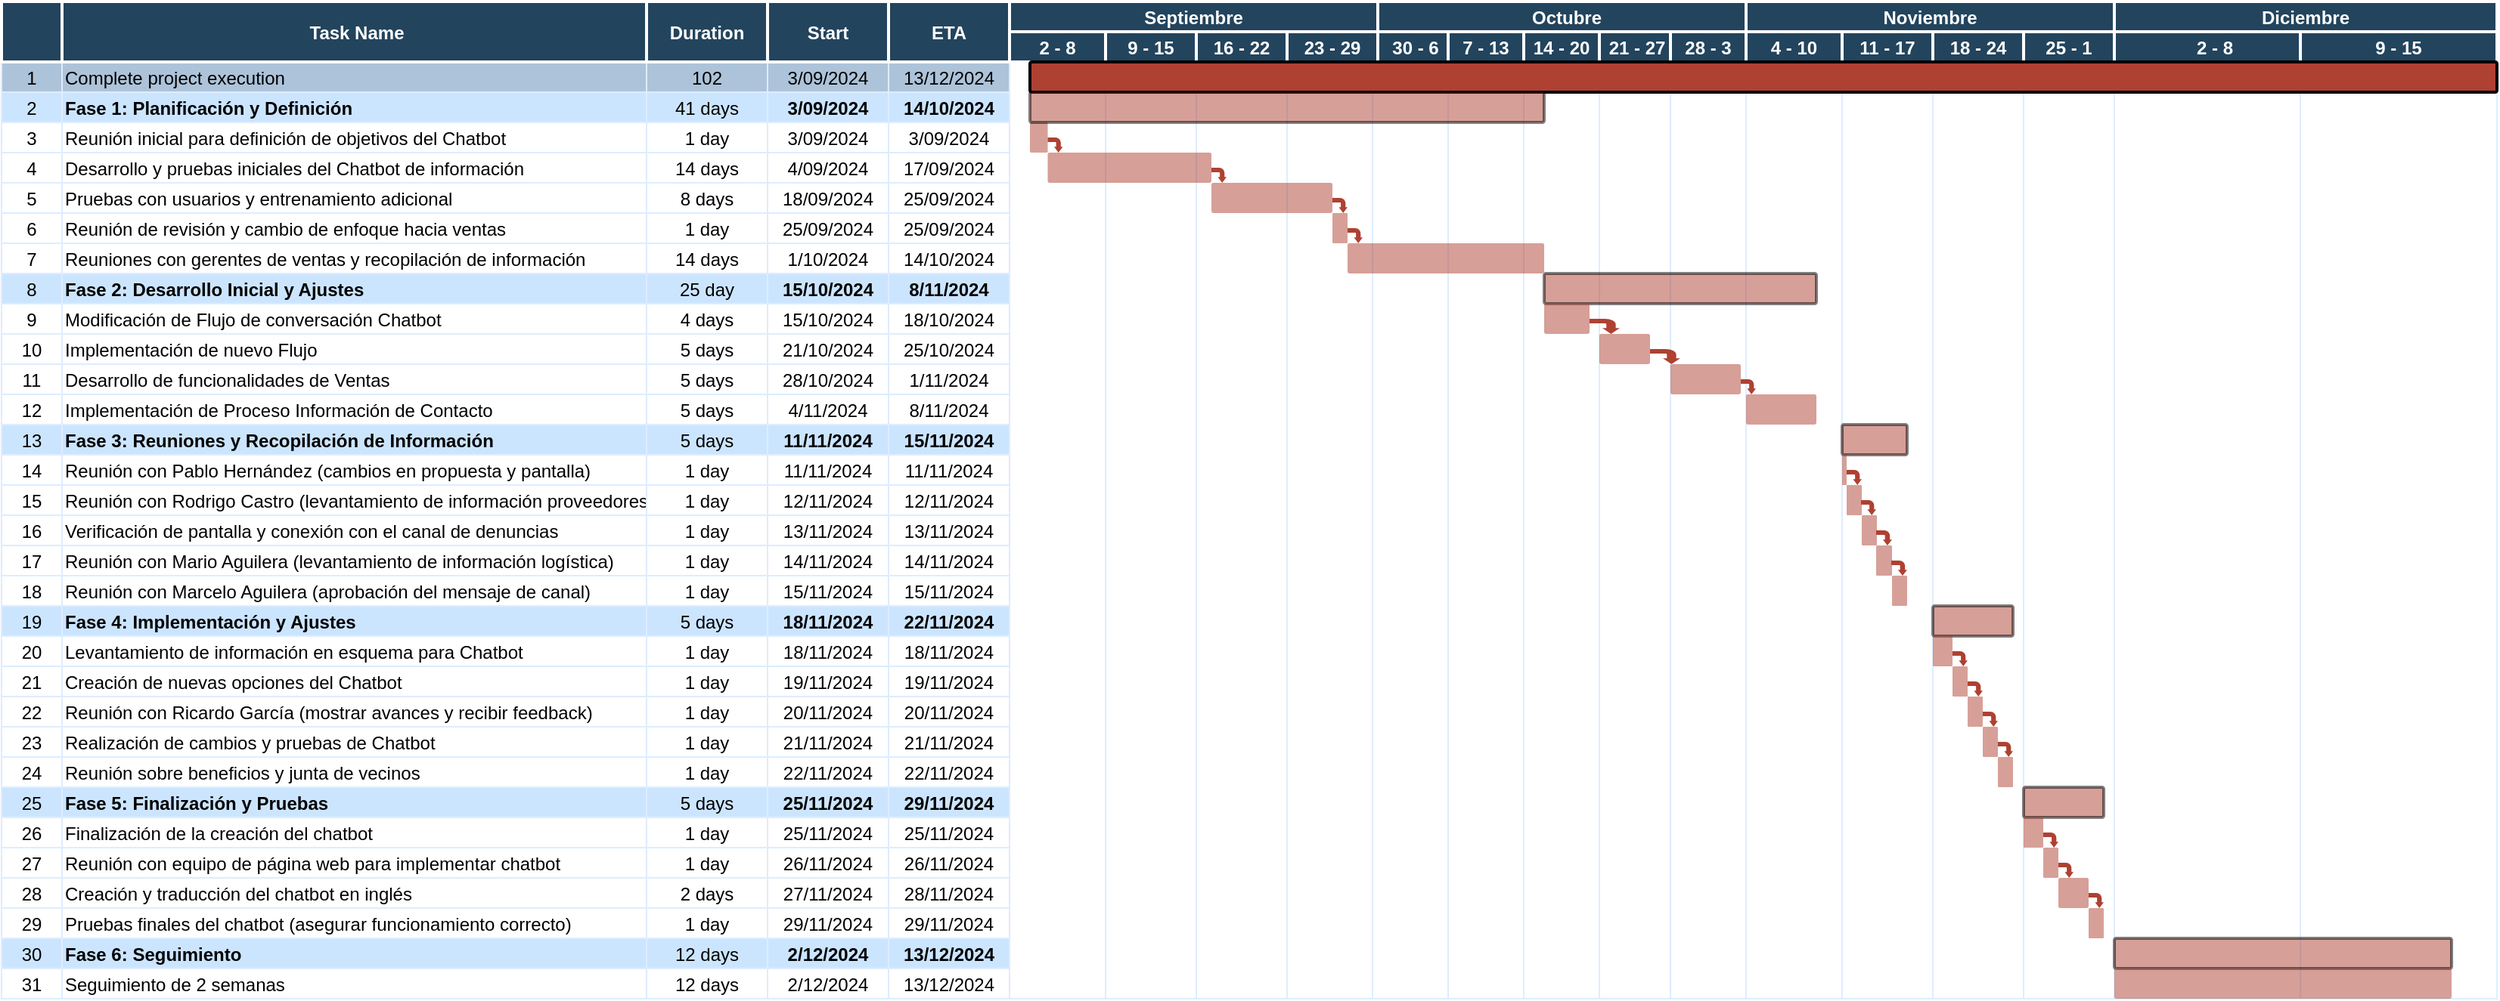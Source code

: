 <mxfile version="25.0.1">
  <diagram name="Page-1" id="8378b5f6-a2b2-b727-a746-972ab9d02e00">
    <mxGraphModel grid="1" page="1" gridSize="10" guides="1" tooltips="1" connect="0" arrows="1" fold="1" pageScale="1.5" pageWidth="1169" pageHeight="827" background="none" math="0" shadow="0">
      <root>
        <mxCell id="0" />
        <mxCell id="1" parent="0" />
        <mxCell id="68" value="" style="strokeColor=#DEEDFF" vertex="1" parent="1">
          <mxGeometry x="686.5" y="380" width="63.5" height="620" as="geometry" />
        </mxCell>
        <mxCell id="cDb6rW2kS5pWYLTYKx2o-344" value="" style="strokeColor=#DEEDFF" vertex="1" parent="1">
          <mxGeometry x="750" y="380" width="60" height="620" as="geometry" />
        </mxCell>
        <mxCell id="cDb6rW2kS5pWYLTYKx2o-345" value="" style="strokeColor=#DEEDFF" vertex="1" parent="1">
          <mxGeometry x="810" y="380" width="60" height="620" as="geometry" />
        </mxCell>
        <mxCell id="cDb6rW2kS5pWYLTYKx2o-346" value="" style="strokeColor=#DEEDFF" vertex="1" parent="1">
          <mxGeometry x="870" y="380" width="60" height="620" as="geometry" />
        </mxCell>
        <mxCell id="cDb6rW2kS5pWYLTYKx2o-347" value="" style="strokeColor=#DEEDFF" vertex="1" parent="1">
          <mxGeometry x="926.5" y="380" width="50" height="620" as="geometry" />
        </mxCell>
        <mxCell id="cDb6rW2kS5pWYLTYKx2o-348" value="" style="strokeColor=#DEEDFF" vertex="1" parent="1">
          <mxGeometry x="976.5" y="380" width="50" height="620" as="geometry" />
        </mxCell>
        <mxCell id="cDb6rW2kS5pWYLTYKx2o-349" value="" style="strokeColor=#DEEDFF" vertex="1" parent="1">
          <mxGeometry x="1026.5" y="380" width="50" height="620" as="geometry" />
        </mxCell>
        <mxCell id="cDb6rW2kS5pWYLTYKx2o-350" value="" style="strokeColor=#DEEDFF" vertex="1" parent="1">
          <mxGeometry x="1076.5" y="380" width="50" height="620" as="geometry" />
        </mxCell>
        <mxCell id="cDb6rW2kS5pWYLTYKx2o-351" value="" style="strokeColor=#DEEDFF" vertex="1" parent="1">
          <mxGeometry x="1123.5" y="380" width="50" height="620" as="geometry" />
        </mxCell>
        <mxCell id="cDb6rW2kS5pWYLTYKx2o-352" value="" style="strokeColor=#DEEDFF" vertex="1" parent="1">
          <mxGeometry x="1173.5" y="380" width="63.5" height="620" as="geometry" />
        </mxCell>
        <mxCell id="cDb6rW2kS5pWYLTYKx2o-361" value="" style="strokeColor=#DEEDFF" vertex="1" parent="1">
          <mxGeometry x="1237" y="380" width="60" height="620" as="geometry" />
        </mxCell>
        <mxCell id="cDb6rW2kS5pWYLTYKx2o-362" value="" style="strokeColor=#DEEDFF" vertex="1" parent="1">
          <mxGeometry x="1297" y="390" width="60" height="610" as="geometry" />
        </mxCell>
        <mxCell id="cDb6rW2kS5pWYLTYKx2o-363" value="" style="strokeColor=#DEEDFF" vertex="1" parent="1">
          <mxGeometry x="1357" y="380" width="60" height="620" as="geometry" />
        </mxCell>
        <mxCell id="cDb6rW2kS5pWYLTYKx2o-364" value="" style="strokeColor=#DEEDFF" vertex="1" parent="1">
          <mxGeometry x="1417" y="380" width="123" height="620" as="geometry" />
        </mxCell>
        <mxCell id="cDb6rW2kS5pWYLTYKx2o-365" value="" style="strokeColor=#DEEDFF" vertex="1" parent="1">
          <mxGeometry x="1540" y="380" width="130" height="620" as="geometry" />
        </mxCell>
        <mxCell id="63" value="1" style="strokeColor=#DEEDFF;fillColor=#ADC3D9" vertex="1" parent="1">
          <mxGeometry x="20" y="380" width="40" height="20" as="geometry" />
        </mxCell>
        <mxCell id="64" value="Complete project execution" style="align=left;strokeColor=#DEEDFF;fillColor=#ADC3D9" vertex="1" parent="1">
          <mxGeometry x="60" y="380" width="386.5" height="20" as="geometry" />
        </mxCell>
        <mxCell id="65" value="102" style="strokeColor=#DEEDFF;fillColor=#ADC3D9" vertex="1" parent="1">
          <mxGeometry x="446.5" y="380" width="80.0" height="20" as="geometry" />
        </mxCell>
        <mxCell id="66" value="3/09/2024" style="strokeColor=#DEEDFF;fillColor=#ADC3D9" vertex="1" parent="1">
          <mxGeometry x="526.5" y="380" width="80.0" height="20" as="geometry" />
        </mxCell>
        <mxCell id="67" value="13/12/2024" style="strokeColor=#DEEDFF;fillColor=#ADC3D9" vertex="1" parent="1">
          <mxGeometry x="606.5" y="380.0" width="80.0" height="20" as="geometry" />
        </mxCell>
        <mxCell id="69" value="2" style="strokeColor=#DEEDFF;fillColor=#CCE5FF" vertex="1" parent="1">
          <mxGeometry x="20.0" y="400.0" width="40" height="20" as="geometry" />
        </mxCell>
        <mxCell id="70" value="Fase 1: Planificación y Definición" style="align=left;strokeColor=#DEEDFF;fillColor=#CCE5FF;fontStyle=1" vertex="1" parent="1">
          <mxGeometry x="60" y="400" width="386.5" height="20" as="geometry" />
        </mxCell>
        <mxCell id="71" value="41 days" style="strokeColor=#DEEDFF;fillColor=#CCE5FF" vertex="1" parent="1">
          <mxGeometry x="446.5" y="400.0" width="80.0" height="20" as="geometry" />
        </mxCell>
        <mxCell id="72" value="3/09/2024" style="strokeColor=#DEEDFF;fillColor=#CCE5FF;fontStyle=1" vertex="1" parent="1">
          <mxGeometry x="526.5" y="400.0" width="80.0" height="20" as="geometry" />
        </mxCell>
        <mxCell id="73" value="14/10/2024" style="strokeColor=#DEEDFF;fillColor=#CCE5FF;fontStyle=1" vertex="1" parent="1">
          <mxGeometry x="606.5" y="400.0" width="80.0" height="20" as="geometry" />
        </mxCell>
        <mxCell id="74" value="3" style="strokeColor=#DEEDFF" vertex="1" parent="1">
          <mxGeometry x="20.0" y="420.0" width="40" height="20" as="geometry" />
        </mxCell>
        <mxCell id="75" value="Reunión inicial para definición de objetivos del Chatbot" style="align=left;strokeColor=#DEEDFF" vertex="1" parent="1">
          <mxGeometry x="60" y="420" width="386.5" height="20" as="geometry" />
        </mxCell>
        <mxCell id="76" value="1 day" style="strokeColor=#DEEDFF" vertex="1" parent="1">
          <mxGeometry x="446.5" y="420.0" width="80.0" height="20" as="geometry" />
        </mxCell>
        <mxCell id="77" value="3/09/2024" style="strokeColor=#DEEDFF" vertex="1" parent="1">
          <mxGeometry x="526.5" y="420.0" width="80.0" height="20" as="geometry" />
        </mxCell>
        <mxCell id="78" value="3/09/2024" style="strokeColor=#DEEDFF" vertex="1" parent="1">
          <mxGeometry x="606.5" y="420" width="80.0" height="20" as="geometry" />
        </mxCell>
        <mxCell id="79" value="4" style="strokeColor=#DEEDFF" vertex="1" parent="1">
          <mxGeometry x="20" y="440.0" width="40" height="20" as="geometry" />
        </mxCell>
        <mxCell id="80" value="Desarrollo y pruebas iniciales del Chatbot de información" style="align=left;strokeColor=#DEEDFF" vertex="1" parent="1">
          <mxGeometry x="60" y="440" width="386.5" height="20" as="geometry" />
        </mxCell>
        <mxCell id="81" value="14 days" style="strokeColor=#DEEDFF" vertex="1" parent="1">
          <mxGeometry x="446.5" y="440.0" width="80.0" height="20" as="geometry" />
        </mxCell>
        <mxCell id="82" value="4/09/2024" style="strokeColor=#DEEDFF" vertex="1" parent="1">
          <mxGeometry x="526.5" y="440.0" width="80.0" height="20" as="geometry" />
        </mxCell>
        <mxCell id="83" value="17/09/2024" style="strokeColor=#DEEDFF" vertex="1" parent="1">
          <mxGeometry x="606.5" y="440.0" width="80.0" height="20" as="geometry" />
        </mxCell>
        <mxCell id="84" value="5" style="strokeColor=#DEEDFF" vertex="1" parent="1">
          <mxGeometry x="20.0" y="460.0" width="40" height="20" as="geometry" />
        </mxCell>
        <mxCell id="85" value="Pruebas con usuarios y entrenamiento adicional" style="align=left;strokeColor=#DEEDFF" vertex="1" parent="1">
          <mxGeometry x="60" y="460" width="386.5" height="20" as="geometry" />
        </mxCell>
        <mxCell id="86" value="8 days" style="strokeColor=#DEEDFF" vertex="1" parent="1">
          <mxGeometry x="446.5" y="460.0" width="80.0" height="20" as="geometry" />
        </mxCell>
        <mxCell id="87" value="18/09/2024" style="strokeColor=#DEEDFF" vertex="1" parent="1">
          <mxGeometry x="526.5" y="460.0" width="80.0" height="20" as="geometry" />
        </mxCell>
        <mxCell id="88" value="25/09/2024" style="strokeColor=#DEEDFF" vertex="1" parent="1">
          <mxGeometry x="606.5" y="460.0" width="80.0" height="20" as="geometry" />
        </mxCell>
        <mxCell id="89" value="6" style="strokeColor=#DEEDFF" vertex="1" parent="1">
          <mxGeometry x="20.0" y="480.0" width="40" height="20" as="geometry" />
        </mxCell>
        <mxCell id="90" value="Reunión de revisión y cambio de enfoque hacia ventas" style="align=left;strokeColor=#DEEDFF" vertex="1" parent="1">
          <mxGeometry x="60" y="480" width="386.5" height="20" as="geometry" />
        </mxCell>
        <mxCell id="91" value="1 day" style="strokeColor=#DEEDFF" vertex="1" parent="1">
          <mxGeometry x="446.5" y="480.0" width="80.0" height="20" as="geometry" />
        </mxCell>
        <mxCell id="92" value="25/09/2024" style="strokeColor=#DEEDFF" vertex="1" parent="1">
          <mxGeometry x="526.5" y="480.0" width="80.0" height="20" as="geometry" />
        </mxCell>
        <mxCell id="93" value="25/09/2024" style="strokeColor=#DEEDFF" vertex="1" parent="1">
          <mxGeometry x="606.5" y="480.0" width="80.0" height="20" as="geometry" />
        </mxCell>
        <mxCell id="94" value="7" style="strokeColor=#DEEDFF" vertex="1" parent="1">
          <mxGeometry x="20.0" y="500.0" width="40" height="20" as="geometry" />
        </mxCell>
        <mxCell id="95" value="Reuniones con gerentes de ventas y recopilación de información" style="align=left;strokeColor=#DEEDFF" vertex="1" parent="1">
          <mxGeometry x="60" y="500" width="390" height="20" as="geometry" />
        </mxCell>
        <mxCell id="96" value="14 days" style="strokeColor=#DEEDFF" vertex="1" parent="1">
          <mxGeometry x="446.5" y="500.0" width="80.0" height="20" as="geometry" />
        </mxCell>
        <mxCell id="97" value="1/10/2024" style="strokeColor=#DEEDFF" vertex="1" parent="1">
          <mxGeometry x="526.5" y="500.0" width="80.0" height="20" as="geometry" />
        </mxCell>
        <mxCell id="98" value="14/10/2024" style="strokeColor=#DEEDFF" vertex="1" parent="1">
          <mxGeometry x="606.5" y="500.0" width="80.0" height="20" as="geometry" />
        </mxCell>
        <mxCell id="99" value="8" style="strokeColor=#DEEDFF;fillColor=#CCE5FF;" vertex="1" parent="1">
          <mxGeometry x="20.0" y="520.0" width="40" height="20" as="geometry" />
        </mxCell>
        <mxCell id="101" value="25 day" style="strokeColor=#DEEDFF;fillColor=#CCE5FF;" vertex="1" parent="1">
          <mxGeometry x="446.5" y="520.0" width="80.0" height="20" as="geometry" />
        </mxCell>
        <mxCell id="102" value="15/10/2024" style="strokeColor=#DEEDFF;fillColor=#CCE5FF;fontStyle=1" vertex="1" parent="1">
          <mxGeometry x="526.5" y="520.0" width="80.0" height="20" as="geometry" />
        </mxCell>
        <mxCell id="103" value="8/11/2024" style="strokeColor=#DEEDFF;fillColor=#CCE5FF;fontStyle=1" vertex="1" parent="1">
          <mxGeometry x="606.5" y="520.0" width="80.0" height="20" as="geometry" />
        </mxCell>
        <mxCell id="104" value="9" style="strokeColor=#DEEDFF;fillColor=default;" vertex="1" parent="1">
          <mxGeometry x="20.0" y="540.0" width="40" height="20" as="geometry" />
        </mxCell>
        <mxCell id="105" value="Workshop" style="align=left;strokeColor=#DEEDFF;fillColor=#CCE5FF" vertex="1" parent="1">
          <mxGeometry x="126.5" y="540.0" width="320.0" height="20.0" as="geometry" />
        </mxCell>
        <mxCell id="106" value="4 days" style="strokeColor=#DEEDFF;fillColor=default;" vertex="1" parent="1">
          <mxGeometry x="446.5" y="540.0" width="80.0" height="20" as="geometry" />
        </mxCell>
        <mxCell id="107" value="15/10/2024" style="strokeColor=#DEEDFF;fillColor=default;" vertex="1" parent="1">
          <mxGeometry x="526.5" y="540.0" width="80.0" height="20" as="geometry" />
        </mxCell>
        <mxCell id="108" value="18/10/2024" style="strokeColor=#DEEDFF;fillColor=default;" vertex="1" parent="1">
          <mxGeometry x="606.5" y="540.0" width="80.0" height="20" as="geometry" />
        </mxCell>
        <mxCell id="109" value="10" style="strokeColor=#DEEDFF" vertex="1" parent="1">
          <mxGeometry x="20.0" y="560.0" width="40" height="20" as="geometry" />
        </mxCell>
        <mxCell id="110" value="Implementación de nuevo Flujo" style="align=left;strokeColor=#DEEDFF" vertex="1" parent="1">
          <mxGeometry x="60" y="560" width="386.5" height="20" as="geometry" />
        </mxCell>
        <mxCell id="111" value="5 days" style="strokeColor=#DEEDFF" vertex="1" parent="1">
          <mxGeometry x="446.5" y="560.0" width="80.0" height="20" as="geometry" />
        </mxCell>
        <mxCell id="112" value="21/10/2024" style="strokeColor=#DEEDFF" vertex="1" parent="1">
          <mxGeometry x="526.5" y="560.0" width="80.0" height="20" as="geometry" />
        </mxCell>
        <mxCell id="113" value="25/10/2024" style="strokeColor=#DEEDFF" vertex="1" parent="1">
          <mxGeometry x="606.5" y="560.0" width="80.0" height="20" as="geometry" />
        </mxCell>
        <mxCell id="114" value="11" style="strokeColor=#DEEDFF" vertex="1" parent="1">
          <mxGeometry x="20.0" y="580.0" width="40" height="20" as="geometry" />
        </mxCell>
        <mxCell id="115" value="Desarrollo de funcionalidades de Ventas" style="align=left;strokeColor=#DEEDFF" vertex="1" parent="1">
          <mxGeometry x="60" y="580" width="386.5" height="20" as="geometry" />
        </mxCell>
        <mxCell id="116" value="5 days" style="strokeColor=#DEEDFF" vertex="1" parent="1">
          <mxGeometry x="446.5" y="580.0" width="80.0" height="20" as="geometry" />
        </mxCell>
        <mxCell id="117" value="28/10/2024" style="strokeColor=#DEEDFF" vertex="1" parent="1">
          <mxGeometry x="526.5" y="580.0" width="80.0" height="20" as="geometry" />
        </mxCell>
        <mxCell id="118" value="1/11/2024" style="strokeColor=#DEEDFF" vertex="1" parent="1">
          <mxGeometry x="606.5" y="580.0" width="80.0" height="20" as="geometry" />
        </mxCell>
        <mxCell id="119" value="12" style="strokeColor=#DEEDFF" vertex="1" parent="1">
          <mxGeometry x="20.0" y="600.0" width="40" height="20" as="geometry" />
        </mxCell>
        <mxCell id="120" value="Implementación de Proceso Información de Contacto" style="align=left;strokeColor=#DEEDFF" vertex="1" parent="1">
          <mxGeometry x="60" y="600" width="386.5" height="20" as="geometry" />
        </mxCell>
        <mxCell id="121" value="5 days" style="strokeColor=#DEEDFF" vertex="1" parent="1">
          <mxGeometry x="446.5" y="600.0" width="80.0" height="20" as="geometry" />
        </mxCell>
        <mxCell id="122" value="4/11/2024" style="strokeColor=#DEEDFF" vertex="1" parent="1">
          <mxGeometry x="526.5" y="600.0" width="80.0" height="20" as="geometry" />
        </mxCell>
        <mxCell id="123" value="8/11/2024" style="strokeColor=#DEEDFF" vertex="1" parent="1">
          <mxGeometry x="606.5" y="600.0" width="80.0" height="20" as="geometry" />
        </mxCell>
        <mxCell id="124" value="13" style="strokeColor=#DEEDFF;fillColor=#CCE5FF;" vertex="1" parent="1">
          <mxGeometry x="20.0" y="620.0" width="40" height="20" as="geometry" />
        </mxCell>
        <mxCell id="125" value="Fase 3: Reuniones y Recopilación de Información" style="align=left;strokeColor=#DEEDFF;fillColor=#CCE5FF;fontStyle=1" vertex="1" parent="1">
          <mxGeometry x="60" y="620" width="386.5" height="20" as="geometry" />
        </mxCell>
        <mxCell id="126" value="5 days" style="strokeColor=#DEEDFF;fillColor=#CCE5FF;" vertex="1" parent="1">
          <mxGeometry x="446.5" y="620.0" width="80.0" height="20" as="geometry" />
        </mxCell>
        <mxCell id="127" value="11/11/2024" style="strokeColor=#DEEDFF;fillColor=#CCE5FF;fontStyle=1" vertex="1" parent="1">
          <mxGeometry x="526.5" y="620.0" width="80.0" height="20" as="geometry" />
        </mxCell>
        <mxCell id="128" value="15/11/2024" style="strokeColor=#DEEDFF;fillColor=#CCE5FF;fontStyle=1" vertex="1" parent="1">
          <mxGeometry x="606.5" y="620.0" width="80.0" height="20" as="geometry" />
        </mxCell>
        <mxCell id="129" value="14" style="strokeColor=#DEEDFF" vertex="1" parent="1">
          <mxGeometry x="20.0" y="640.0" width="40" height="20" as="geometry" />
        </mxCell>
        <mxCell id="130" value="Reunión con Pablo Hernández (cambios en propuesta y pantalla)        " style="align=left;strokeColor=#DEEDFF" vertex="1" parent="1">
          <mxGeometry x="60" y="640" width="386.5" height="20" as="geometry" />
        </mxCell>
        <mxCell id="131" value="1 day" style="strokeColor=#DEEDFF" vertex="1" parent="1">
          <mxGeometry x="446.5" y="640.0" width="80.0" height="20" as="geometry" />
        </mxCell>
        <mxCell id="132" value="11/11/2024" style="strokeColor=#DEEDFF" vertex="1" parent="1">
          <mxGeometry x="526.5" y="640.0" width="80.0" height="20" as="geometry" />
        </mxCell>
        <mxCell id="133" value="11/11/2024" style="strokeColor=#DEEDFF" vertex="1" parent="1">
          <mxGeometry x="606.5" y="640.0" width="80.0" height="20" as="geometry" />
        </mxCell>
        <mxCell id="134" value="15" style="strokeColor=#DEEDFF;fillColor=#FFFFFF" vertex="1" parent="1">
          <mxGeometry x="20.0" y="660.0" width="40" height="20" as="geometry" />
        </mxCell>
        <mxCell id="135" value="Reunión con Rodrigo Castro (levantamiento de información proveedores)" style="align=left;strokeColor=#DEEDFF;fillColor=#FFFFFF" vertex="1" parent="1">
          <mxGeometry x="60" y="660" width="386.5" height="20" as="geometry" />
        </mxCell>
        <mxCell id="136" value="1 day" style="strokeColor=#DEEDFF;fillColor=#FFFFFF" vertex="1" parent="1">
          <mxGeometry x="446.5" y="660.0" width="80.0" height="20" as="geometry" />
        </mxCell>
        <mxCell id="137" value="12/11/2024" style="strokeColor=#DEEDFF;fillColor=#FFFFFF" vertex="1" parent="1">
          <mxGeometry x="526.5" y="660.0" width="80.0" height="20" as="geometry" />
        </mxCell>
        <mxCell id="138" value="12/11/2024" style="strokeColor=#DEEDFF;fillColor=#FFFFFF" vertex="1" parent="1">
          <mxGeometry x="606.5" y="660.0" width="80.0" height="20" as="geometry" />
        </mxCell>
        <mxCell id="139" value="16" style="strokeColor=#DEEDFF;fillColor=default;" vertex="1" parent="1">
          <mxGeometry x="20.0" y="680.0" width="40" height="20" as="geometry" />
        </mxCell>
        <mxCell id="140" value="Verificación de pantalla y conexión con el canal de denuncias        " style="align=left;strokeColor=#DEEDFF;fillColor=default;" vertex="1" parent="1">
          <mxGeometry x="60" y="680" width="386.5" height="20" as="geometry" />
        </mxCell>
        <mxCell id="141" value="1 day" style="strokeColor=#DEEDFF;fillColor=default;" vertex="1" parent="1">
          <mxGeometry x="446.5" y="680.0" width="80.0" height="20" as="geometry" />
        </mxCell>
        <mxCell id="142" value="13/11/2024" style="strokeColor=#DEEDFF;fillColor=default;" vertex="1" parent="1">
          <mxGeometry x="526.5" y="680.0" width="80.0" height="20" as="geometry" />
        </mxCell>
        <mxCell id="143" value="13/11/2024" style="strokeColor=#DEEDFF;fillColor=default;" vertex="1" parent="1">
          <mxGeometry x="606.5" y="680.0" width="80.0" height="20" as="geometry" />
        </mxCell>
        <mxCell id="144" value="17" style="strokeColor=#DEEDFF" vertex="1" parent="1">
          <mxGeometry x="20.0" y="700.0" width="40" height="20" as="geometry" />
        </mxCell>
        <mxCell id="145" value="Reunión con Mario Aguilera (levantamiento de información logística)" style="align=left;strokeColor=#DEEDFF" vertex="1" parent="1">
          <mxGeometry x="60" y="700" width="386.5" height="20" as="geometry" />
        </mxCell>
        <mxCell id="146" value="1 day" style="strokeColor=#DEEDFF" vertex="1" parent="1">
          <mxGeometry x="446.5" y="700.0" width="80.0" height="20" as="geometry" />
        </mxCell>
        <mxCell id="147" value="14/11/2024" style="strokeColor=#DEEDFF" vertex="1" parent="1">
          <mxGeometry x="526.5" y="700.0" width="80.0" height="20" as="geometry" />
        </mxCell>
        <mxCell id="148" value="14/11/2024" style="strokeColor=#DEEDFF" vertex="1" parent="1">
          <mxGeometry x="606.5" y="700.0" width="80.0" height="20" as="geometry" />
        </mxCell>
        <mxCell id="149" value="18" style="strokeColor=#DEEDFF" vertex="1" parent="1">
          <mxGeometry x="20.0" y="720.0" width="40" height="20" as="geometry" />
        </mxCell>
        <mxCell id="150" value="Reunión con Marcelo Aguilera (aprobación del mensaje de canal)" style="align=left;strokeColor=#DEEDFF" vertex="1" parent="1">
          <mxGeometry x="60" y="720" width="386.5" height="20" as="geometry" />
        </mxCell>
        <mxCell id="151" value="1 day" style="strokeColor=#DEEDFF" vertex="1" parent="1">
          <mxGeometry x="446.5" y="720.0" width="80.0" height="20" as="geometry" />
        </mxCell>
        <mxCell id="152" value="15/11/2024" style="strokeColor=#DEEDFF" vertex="1" parent="1">
          <mxGeometry x="526.5" y="720.0" width="80.0" height="20" as="geometry" />
        </mxCell>
        <mxCell id="153" value="15/11/2024" style="strokeColor=#DEEDFF" vertex="1" parent="1">
          <mxGeometry x="606.5" y="720.0" width="80.0" height="20" as="geometry" />
        </mxCell>
        <mxCell id="154" value="19" style="strokeColor=#DEEDFF;fillColor=#CCE5FF;" vertex="1" parent="1">
          <mxGeometry x="20.0" y="740.0" width="40" height="20" as="geometry" />
        </mxCell>
        <mxCell id="155" value="Fase 4: Implementación y Ajustes" style="align=left;strokeColor=#DEEDFF;fontStyle=1;fillColor=#CCE5FF;" vertex="1" parent="1">
          <mxGeometry x="60" y="740" width="386.5" height="20" as="geometry" />
        </mxCell>
        <mxCell id="156" value="5 days" style="strokeColor=#DEEDFF;fillColor=#CCE5FF;" vertex="1" parent="1">
          <mxGeometry x="446.5" y="740.0" width="80.0" height="20" as="geometry" />
        </mxCell>
        <mxCell id="157" value="18/11/2024" style="strokeColor=#DEEDFF;fillColor=#CCE5FF;fontStyle=1" vertex="1" parent="1">
          <mxGeometry x="526.5" y="740.0" width="80.0" height="20" as="geometry" />
        </mxCell>
        <mxCell id="158" value="22/11/2024" style="strokeColor=#DEEDFF;fillColor=#CCE5FF;fontStyle=1" vertex="1" parent="1">
          <mxGeometry x="606.5" y="740.0" width="80.0" height="20" as="geometry" />
        </mxCell>
        <mxCell id="159" value="20" style="strokeColor=#DEEDFF" vertex="1" parent="1">
          <mxGeometry x="20.0" y="760.0" width="40" height="20" as="geometry" />
        </mxCell>
        <mxCell id="160" value="Levantamiento de información en esquema para Chatbot" style="align=left;strokeColor=#DEEDFF" vertex="1" parent="1">
          <mxGeometry x="60" y="760" width="386.5" height="20" as="geometry" />
        </mxCell>
        <mxCell id="161" value="1 day" style="strokeColor=#DEEDFF" vertex="1" parent="1">
          <mxGeometry x="446.5" y="760.0" width="80.0" height="20" as="geometry" />
        </mxCell>
        <mxCell id="162" value="18/11/2024" style="strokeColor=#DEEDFF" vertex="1" parent="1">
          <mxGeometry x="526.5" y="760.0" width="80.0" height="20" as="geometry" />
        </mxCell>
        <mxCell id="163" value="18/11/2024" style="strokeColor=#DEEDFF" vertex="1" parent="1">
          <mxGeometry x="606.5" y="760.0" width="80.0" height="20" as="geometry" />
        </mxCell>
        <mxCell id="164" value="21" style="strokeColor=#DEEDFF" vertex="1" parent="1">
          <mxGeometry x="20.0" y="780.0" width="40" height="20" as="geometry" />
        </mxCell>
        <mxCell id="165" value="Creación de nuevas opciones del Chatbot" style="align=left;strokeColor=#DEEDFF" vertex="1" parent="1">
          <mxGeometry x="60" y="780" width="386.5" height="20" as="geometry" />
        </mxCell>
        <mxCell id="166" value="1 day" style="strokeColor=#DEEDFF" vertex="1" parent="1">
          <mxGeometry x="446.5" y="780.0" width="80.0" height="20" as="geometry" />
        </mxCell>
        <mxCell id="167" value="19/11/2024" style="strokeColor=#DEEDFF" vertex="1" parent="1">
          <mxGeometry x="526.5" y="780.0" width="80.0" height="20" as="geometry" />
        </mxCell>
        <mxCell id="168" value="19/11/2024" style="strokeColor=#DEEDFF" vertex="1" parent="1">
          <mxGeometry x="606.5" y="780.0" width="80.0" height="20" as="geometry" />
        </mxCell>
        <mxCell id="169" value="22" style="strokeColor=#DEEDFF" vertex="1" parent="1">
          <mxGeometry x="20.0" y="800.0" width="40" height="20" as="geometry" />
        </mxCell>
        <mxCell id="170" value="Reunión con Ricardo García (mostrar avances y recibir feedback)" style="align=left;strokeColor=#DEEDFF" vertex="1" parent="1">
          <mxGeometry x="60" y="800" width="386.5" height="20" as="geometry" />
        </mxCell>
        <mxCell id="171" value="1 day" style="strokeColor=#DEEDFF" vertex="1" parent="1">
          <mxGeometry x="446.5" y="800.0" width="80.0" height="20" as="geometry" />
        </mxCell>
        <mxCell id="172" value="20/11/2024" style="strokeColor=#DEEDFF" vertex="1" parent="1">
          <mxGeometry x="526.5" y="800.0" width="80.0" height="20" as="geometry" />
        </mxCell>
        <mxCell id="173" value="20/11/2024" style="strokeColor=#DEEDFF" vertex="1" parent="1">
          <mxGeometry x="606.5" y="800.0" width="80.0" height="20" as="geometry" />
        </mxCell>
        <mxCell id="174" value="23" style="strokeColor=#DEEDFF" vertex="1" parent="1">
          <mxGeometry x="20.0" y="820.0" width="40" height="20" as="geometry" />
        </mxCell>
        <mxCell id="175" value="Realización de cambios y pruebas de Chatbot" style="align=left;strokeColor=#DEEDFF" vertex="1" parent="1">
          <mxGeometry x="60" y="820" width="386.5" height="20" as="geometry" />
        </mxCell>
        <mxCell id="176" value="1 day" style="strokeColor=#DEEDFF" vertex="1" parent="1">
          <mxGeometry x="446.5" y="820.0" width="80.0" height="20" as="geometry" />
        </mxCell>
        <mxCell id="177" value="21/11/2024" style="strokeColor=#DEEDFF" vertex="1" parent="1">
          <mxGeometry x="526.5" y="820.0" width="80.0" height="20" as="geometry" />
        </mxCell>
        <mxCell id="178" value="21/11/2024" style="strokeColor=#DEEDFF" vertex="1" parent="1">
          <mxGeometry x="606.5" y="820.0" width="80.0" height="20" as="geometry" />
        </mxCell>
        <mxCell id="179" value="24" style="strokeColor=#DEEDFF" vertex="1" parent="1">
          <mxGeometry x="20.0" y="840.0" width="40" height="20" as="geometry" />
        </mxCell>
        <mxCell id="180" value="Reunión sobre beneficios y junta de vecinos" style="align=left;strokeColor=#DEEDFF" vertex="1" parent="1">
          <mxGeometry x="60" y="840" width="386.5" height="20" as="geometry" />
        </mxCell>
        <mxCell id="181" value="1 day" style="strokeColor=#DEEDFF" vertex="1" parent="1">
          <mxGeometry x="446.5" y="840.0" width="80.0" height="20" as="geometry" />
        </mxCell>
        <mxCell id="182" value="22/11/2024" style="strokeColor=#DEEDFF" vertex="1" parent="1">
          <mxGeometry x="526.5" y="840.0" width="80.0" height="20" as="geometry" />
        </mxCell>
        <mxCell id="183" value="22/11/2024" style="strokeColor=#DEEDFF" vertex="1" parent="1">
          <mxGeometry x="606.5" y="840.0" width="80.0" height="20" as="geometry" />
        </mxCell>
        <mxCell id="184" value="25" style="strokeColor=#DEEDFF;fillColor=#CCE5FF;" vertex="1" parent="1">
          <mxGeometry x="20.0" y="860.0" width="40" height="20" as="geometry" />
        </mxCell>
        <mxCell id="185" value="Fase 5: Finalización y Pruebas" style="align=left;strokeColor=#DEEDFF;fontStyle=1;fillColor=#CCE5FF;" vertex="1" parent="1">
          <mxGeometry x="60" y="860" width="386.5" height="20" as="geometry" />
        </mxCell>
        <mxCell id="186" value="5 days" style="strokeColor=#DEEDFF;fillColor=#CCE5FF;" vertex="1" parent="1">
          <mxGeometry x="446.5" y="860.0" width="80.0" height="20" as="geometry" />
        </mxCell>
        <mxCell id="187" value="25/11/2024" style="strokeColor=#DEEDFF;fillColor=#CCE5FF;fontStyle=1" vertex="1" parent="1">
          <mxGeometry x="526.5" y="860.0" width="80.0" height="20" as="geometry" />
        </mxCell>
        <mxCell id="188" value="29/11/2024" style="strokeColor=#DEEDFF;fillColor=#CCE5FF;fontStyle=1" vertex="1" parent="1">
          <mxGeometry x="606.5" y="860.0" width="80.0" height="20" as="geometry" />
        </mxCell>
        <mxCell id="189" value="26" style="strokeColor=#DEEDFF" vertex="1" parent="1">
          <mxGeometry x="20.0" y="880.0" width="40" height="20" as="geometry" />
        </mxCell>
        <mxCell id="190" value="Finalización de la creación del chatbot" style="align=left;strokeColor=#DEEDFF" vertex="1" parent="1">
          <mxGeometry x="60" y="880" width="386.5" height="20" as="geometry" />
        </mxCell>
        <mxCell id="191" value="1 day" style="strokeColor=#DEEDFF" vertex="1" parent="1">
          <mxGeometry x="446.5" y="880.0" width="80.0" height="20" as="geometry" />
        </mxCell>
        <mxCell id="192" value="25/11/2024" style="strokeColor=#DEEDFF" vertex="1" parent="1">
          <mxGeometry x="526.5" y="880.0" width="80.0" height="20" as="geometry" />
        </mxCell>
        <mxCell id="193" value="25/11/2024" style="strokeColor=#DEEDFF" vertex="1" parent="1">
          <mxGeometry x="606.5" y="880.0" width="80.0" height="20" as="geometry" />
        </mxCell>
        <mxCell id="2" value="Task Name" style="fillColor=#23445D;strokeColor=#FFFFFF;strokeWidth=2;fontColor=#FFFFFF;fontStyle=1" vertex="1" parent="1">
          <mxGeometry x="60" y="340" width="390" height="40" as="geometry" />
        </mxCell>
        <mxCell id="3" value="" style="fillColor=#23445D;strokeColor=#FFFFFF;strokeWidth=2;fontColor=#FFFFFF;fontStyle=1" vertex="1" parent="1">
          <mxGeometry x="20" y="340" width="40" height="40" as="geometry" />
        </mxCell>
        <mxCell id="4" value="Septiembre" style="fillColor=#23445D;strokeColor=#FFFFFF;strokeWidth=2;fontColor=#FFFFFF;fontStyle=1" vertex="1" parent="1">
          <mxGeometry x="686.5" y="340" width="243.5" height="20" as="geometry" />
        </mxCell>
        <mxCell id="12" value="Duration" style="fillColor=#23445D;strokeColor=#FFFFFF;strokeWidth=2;fontColor=#FFFFFF;fontStyle=1" vertex="1" parent="1">
          <mxGeometry x="446.5" y="340.0" width="80.0" height="40.0" as="geometry" />
        </mxCell>
        <mxCell id="13" value="Start" style="fillColor=#23445D;strokeColor=#FFFFFF;strokeWidth=2;fontColor=#FFFFFF;fontStyle=1" vertex="1" parent="1">
          <mxGeometry x="526.5" y="340.0" width="80.0" height="40.0" as="geometry" />
        </mxCell>
        <mxCell id="14" value="ETA" style="fillColor=#23445D;strokeColor=#FFFFFF;strokeWidth=2;fontColor=#FFFFFF;fontStyle=1" vertex="1" parent="1">
          <mxGeometry x="606.5" y="340.0" width="80.0" height="40.0" as="geometry" />
        </mxCell>
        <mxCell id="15" value="Octubre" style="fillColor=#23445D;strokeColor=#FFFFFF;strokeWidth=2;fontColor=#FFFFFF;fontStyle=1" vertex="1" parent="1">
          <mxGeometry x="930" y="340" width="250" height="20" as="geometry" />
        </mxCell>
        <mxCell id="23" value="Noviembre" style="fillColor=#23445D;strokeColor=#FFFFFF;strokeWidth=2;fontColor=#FFFFFF;fontStyle=1" vertex="1" parent="1">
          <mxGeometry x="1173.5" y="340" width="243.5" height="20" as="geometry" />
        </mxCell>
        <mxCell id="31" value="Diciembre" style="fillColor=#23445D;strokeColor=#FFFFFF;strokeWidth=2;fontColor=#FFFFFF;fontStyle=1" vertex="1" parent="1">
          <mxGeometry x="1417" y="340" width="253" height="20" as="geometry" />
        </mxCell>
        <mxCell id="245" value="" style="shape=mxgraph.flowchart.process;fillColor=#AE4132;strokeColor=none;strokeWidth=2;opacity=50" vertex="1" parent="1">
          <mxGeometry x="700" y="420" width="11.75" height="20" as="geometry" />
        </mxCell>
        <mxCell id="246" value="" style="shape=mxgraph.flowchart.process;fillColor=#AE4132;strokeColor=none;strokeWidth=2;opacity=50" vertex="1" parent="1">
          <mxGeometry x="711.75" y="440" width="108.25" height="20" as="geometry" />
        </mxCell>
        <mxCell id="249" value="" style="shape=mxgraph.arrows.bent_right_arrow;fillColor=#AE4132;strokeColor=none;strokeWidth=2;direction=south" vertex="1" parent="1">
          <mxGeometry x="711.75" y="430.0" width="10.0" height="10.0" as="geometry" />
        </mxCell>
        <mxCell id="N2wvt-a6h9jovPI3Mx5S-279" value="Modificación de Flujo de conversación Chatbot" style="align=left;strokeColor=#DEEDFF;fillColor=default;" vertex="1" parent="1">
          <mxGeometry x="60" y="540" width="386.5" height="20" as="geometry" />
        </mxCell>
        <mxCell id="100" value="Fase 2: Desarrollo Inicial y Ajustes" style="align=left;strokeColor=#DEEDFF;fillColor=#CCE5FF;fontStyle=1" vertex="1" parent="1">
          <mxGeometry x="60" y="520" width="386.5" height="20" as="geometry" />
        </mxCell>
        <mxCell id="cDb6rW2kS5pWYLTYKx2o-283" value="26" style="strokeColor=#DEEDFF" vertex="1" parent="1">
          <mxGeometry x="20.0" y="880.0" width="40" height="20" as="geometry" />
        </mxCell>
        <mxCell id="cDb6rW2kS5pWYLTYKx2o-286" value="Reunión con equipo de página web para implementar chatbot" style="align=left;strokeColor=#DEEDFF" vertex="1" parent="1">
          <mxGeometry x="60" y="900" width="386.5" height="20" as="geometry" />
        </mxCell>
        <mxCell id="cDb6rW2kS5pWYLTYKx2o-287" value="1 day" style="strokeColor=#DEEDFF" vertex="1" parent="1">
          <mxGeometry x="446.5" y="900.0" width="80.0" height="20" as="geometry" />
        </mxCell>
        <mxCell id="cDb6rW2kS5pWYLTYKx2o-288" value="26/11/2024" style="strokeColor=#DEEDFF" vertex="1" parent="1">
          <mxGeometry x="526.5" y="900.0" width="80.0" height="20" as="geometry" />
        </mxCell>
        <mxCell id="cDb6rW2kS5pWYLTYKx2o-289" value="26/11/2024" style="strokeColor=#DEEDFF" vertex="1" parent="1">
          <mxGeometry x="606.5" y="900.0" width="80.0" height="20" as="geometry" />
        </mxCell>
        <mxCell id="cDb6rW2kS5pWYLTYKx2o-290" value="27" style="strokeColor=#DEEDFF" vertex="1" parent="1">
          <mxGeometry x="20.0" y="900.0" width="40" height="20" as="geometry" />
        </mxCell>
        <mxCell id="cDb6rW2kS5pWYLTYKx2o-291" value="Creación y traducción del chatbot en inglés" style="align=left;strokeColor=#DEEDFF" vertex="1" parent="1">
          <mxGeometry x="60" y="920" width="386.5" height="20" as="geometry" />
        </mxCell>
        <mxCell id="cDb6rW2kS5pWYLTYKx2o-292" value="2 days" style="strokeColor=#DEEDFF" vertex="1" parent="1">
          <mxGeometry x="446.5" y="920.0" width="80.0" height="20" as="geometry" />
        </mxCell>
        <mxCell id="cDb6rW2kS5pWYLTYKx2o-293" value="27/11/2024" style="strokeColor=#DEEDFF" vertex="1" parent="1">
          <mxGeometry x="526.5" y="920.0" width="80.0" height="20" as="geometry" />
        </mxCell>
        <mxCell id="cDb6rW2kS5pWYLTYKx2o-294" value="28/11/2024" style="strokeColor=#DEEDFF" vertex="1" parent="1">
          <mxGeometry x="606.5" y="920.0" width="80.0" height="20" as="geometry" />
        </mxCell>
        <mxCell id="cDb6rW2kS5pWYLTYKx2o-295" value="28" style="strokeColor=#DEEDFF" vertex="1" parent="1">
          <mxGeometry x="20.0" y="920.0" width="40" height="20" as="geometry" />
        </mxCell>
        <mxCell id="cDb6rW2kS5pWYLTYKx2o-301" value="26" style="strokeColor=#DEEDFF" vertex="1" parent="1">
          <mxGeometry x="20.0" y="940.0" width="40" height="20" as="geometry" />
        </mxCell>
        <mxCell id="cDb6rW2kS5pWYLTYKx2o-302" value="Pruebas finales del chatbot (asegurar funcionamiento correcto)" style="align=left;strokeColor=#DEEDFF" vertex="1" parent="1">
          <mxGeometry x="60" y="940" width="386.5" height="20" as="geometry" />
        </mxCell>
        <mxCell id="cDb6rW2kS5pWYLTYKx2o-303" value="1 day" style="strokeColor=#DEEDFF" vertex="1" parent="1">
          <mxGeometry x="446.5" y="940.0" width="80.0" height="20" as="geometry" />
        </mxCell>
        <mxCell id="cDb6rW2kS5pWYLTYKx2o-304" value="29/11/2024" style="strokeColor=#DEEDFF" vertex="1" parent="1">
          <mxGeometry x="526.5" y="940.0" width="80.0" height="20" as="geometry" />
        </mxCell>
        <mxCell id="cDb6rW2kS5pWYLTYKx2o-305" value="29/11/2024" style="strokeColor=#DEEDFF" vertex="1" parent="1">
          <mxGeometry x="606.5" y="940.0" width="80.0" height="20" as="geometry" />
        </mxCell>
        <mxCell id="cDb6rW2kS5pWYLTYKx2o-306" value="29" style="strokeColor=#DEEDFF" vertex="1" parent="1">
          <mxGeometry x="20.0" y="940.0" width="40" height="20" as="geometry" />
        </mxCell>
        <mxCell id="cDb6rW2kS5pWYLTYKx2o-307" value="Fase 6: Seguimiento" style="align=left;strokeColor=#DEEDFF;fontStyle=1;fillColor=#CCE5FF;" vertex="1" parent="1">
          <mxGeometry x="60" y="960" width="386.5" height="20" as="geometry" />
        </mxCell>
        <mxCell id="cDb6rW2kS5pWYLTYKx2o-308" value="12 days" style="strokeColor=#DEEDFF;fillColor=#CCE5FF;" vertex="1" parent="1">
          <mxGeometry x="446.5" y="960.0" width="80.0" height="20" as="geometry" />
        </mxCell>
        <mxCell id="cDb6rW2kS5pWYLTYKx2o-309" value="2/12/2024" style="strokeColor=#DEEDFF;fillColor=#CCE5FF;fontStyle=1" vertex="1" parent="1">
          <mxGeometry x="526.5" y="960.0" width="80.0" height="20" as="geometry" />
        </mxCell>
        <mxCell id="cDb6rW2kS5pWYLTYKx2o-310" value="13/12/2024" style="strokeColor=#DEEDFF;fillColor=#CCE5FF;fontStyle=1" vertex="1" parent="1">
          <mxGeometry x="606.5" y="960.0" width="80.0" height="20" as="geometry" />
        </mxCell>
        <mxCell id="cDb6rW2kS5pWYLTYKx2o-311" value="30" style="strokeColor=#DEEDFF;fillColor=#CCE5FF;" vertex="1" parent="1">
          <mxGeometry x="20.0" y="960.0" width="40" height="20" as="geometry" />
        </mxCell>
        <mxCell id="cDb6rW2kS5pWYLTYKx2o-312" value="Seguimiento de 2 semanas" style="align=left;strokeColor=#DEEDFF" vertex="1" parent="1">
          <mxGeometry x="60" y="980" width="386.5" height="20" as="geometry" />
        </mxCell>
        <mxCell id="cDb6rW2kS5pWYLTYKx2o-313" value="12 days" style="strokeColor=#DEEDFF" vertex="1" parent="1">
          <mxGeometry x="446.5" y="980.0" width="80.0" height="20" as="geometry" />
        </mxCell>
        <mxCell id="cDb6rW2kS5pWYLTYKx2o-314" value="2/12/2024" style="strokeColor=#DEEDFF" vertex="1" parent="1">
          <mxGeometry x="526.5" y="980.0" width="80.0" height="20" as="geometry" />
        </mxCell>
        <mxCell id="cDb6rW2kS5pWYLTYKx2o-315" value="13/12/2024" style="strokeColor=#DEEDFF" vertex="1" parent="1">
          <mxGeometry x="606.5" y="980.0" width="80.0" height="20" as="geometry" />
        </mxCell>
        <mxCell id="cDb6rW2kS5pWYLTYKx2o-316" value="31" style="strokeColor=#DEEDFF" vertex="1" parent="1">
          <mxGeometry x="20.0" y="980.0" width="40" height="20" as="geometry" />
        </mxCell>
        <mxCell id="cDb6rW2kS5pWYLTYKx2o-323" value="2 - 8" style="fillColor=#23445D;strokeColor=#FFFFFF;strokeWidth=2;fontColor=#FFFFFF;fontStyle=1" vertex="1" parent="1">
          <mxGeometry x="686.5" y="360" width="63.5" height="20" as="geometry" />
        </mxCell>
        <mxCell id="cDb6rW2kS5pWYLTYKx2o-324" value="16 - 22" style="fillColor=#23445D;strokeColor=#FFFFFF;strokeWidth=2;fontColor=#FFFFFF;fontStyle=1" vertex="1" parent="1">
          <mxGeometry x="810" y="360" width="60" height="20" as="geometry" />
        </mxCell>
        <mxCell id="cDb6rW2kS5pWYLTYKx2o-325" value="23 - 29" style="fillColor=#23445D;strokeColor=#FFFFFF;strokeWidth=2;fontColor=#FFFFFF;fontStyle=1" vertex="1" parent="1">
          <mxGeometry x="870" y="360" width="60" height="20" as="geometry" />
        </mxCell>
        <mxCell id="cDb6rW2kS5pWYLTYKx2o-326" value="9 - 15" style="fillColor=#23445D;strokeColor=#FFFFFF;strokeWidth=2;fontColor=#FFFFFF;fontStyle=1" vertex="1" parent="1">
          <mxGeometry x="750" y="360" width="60" height="20" as="geometry" />
        </mxCell>
        <mxCell id="cDb6rW2kS5pWYLTYKx2o-327" value="30 - 6" style="fillColor=#23445D;strokeColor=#FFFFFF;strokeWidth=2;fontColor=#FFFFFF;fontStyle=1" vertex="1" parent="1">
          <mxGeometry x="930" y="360" width="50" height="20" as="geometry" />
        </mxCell>
        <mxCell id="cDb6rW2kS5pWYLTYKx2o-328" value="14 - 20" style="fillColor=#23445D;strokeColor=#FFFFFF;strokeWidth=2;fontColor=#FFFFFF;fontStyle=1" vertex="1" parent="1">
          <mxGeometry x="1026.5" y="360" width="50" height="20" as="geometry" />
        </mxCell>
        <mxCell id="cDb6rW2kS5pWYLTYKx2o-329" value="21 - 27" style="fillColor=#23445D;strokeColor=#FFFFFF;strokeWidth=2;fontColor=#FFFFFF;fontStyle=1" vertex="1" parent="1">
          <mxGeometry x="1076.5" y="360" width="50" height="20" as="geometry" />
        </mxCell>
        <mxCell id="cDb6rW2kS5pWYLTYKx2o-330" value="7 - 13" style="fillColor=#23445D;strokeColor=#FFFFFF;strokeWidth=2;fontColor=#FFFFFF;fontStyle=1" vertex="1" parent="1">
          <mxGeometry x="976.5" y="360" width="50" height="20" as="geometry" />
        </mxCell>
        <mxCell id="cDb6rW2kS5pWYLTYKx2o-331" value="28 - 3" style="fillColor=#23445D;strokeColor=#FFFFFF;strokeWidth=2;fontColor=#FFFFFF;fontStyle=1" vertex="1" parent="1">
          <mxGeometry x="1123.5" y="360" width="50" height="20" as="geometry" />
        </mxCell>
        <mxCell id="cDb6rW2kS5pWYLTYKx2o-332" value=" 4 - 10" style="fillColor=#23445D;strokeColor=#FFFFFF;strokeWidth=2;fontColor=#FFFFFF;fontStyle=1" vertex="1" parent="1">
          <mxGeometry x="1173.5" y="360" width="63.5" height="20" as="geometry" />
        </mxCell>
        <mxCell id="cDb6rW2kS5pWYLTYKx2o-333" value="18 - 24" style="fillColor=#23445D;strokeColor=#FFFFFF;strokeWidth=2;fontColor=#FFFFFF;fontStyle=1" vertex="1" parent="1">
          <mxGeometry x="1297" y="360" width="60" height="20" as="geometry" />
        </mxCell>
        <mxCell id="cDb6rW2kS5pWYLTYKx2o-334" value="25 - 1" style="fillColor=#23445D;strokeColor=#FFFFFF;strokeWidth=2;fontColor=#FFFFFF;fontStyle=1" vertex="1" parent="1">
          <mxGeometry x="1357" y="360" width="60" height="20" as="geometry" />
        </mxCell>
        <mxCell id="cDb6rW2kS5pWYLTYKx2o-335" value="11 - 17" style="fillColor=#23445D;strokeColor=#FFFFFF;strokeWidth=2;fontColor=#FFFFFF;fontStyle=1" vertex="1" parent="1">
          <mxGeometry x="1237" y="360" width="60" height="20" as="geometry" />
        </mxCell>
        <mxCell id="cDb6rW2kS5pWYLTYKx2o-336" value=" 2 - 8" style="fillColor=#23445D;strokeColor=#FFFFFF;strokeWidth=2;fontColor=#FFFFFF;fontStyle=1" vertex="1" parent="1">
          <mxGeometry x="1417" y="360" width="133" height="20" as="geometry" />
        </mxCell>
        <mxCell id="cDb6rW2kS5pWYLTYKx2o-338" value="9 - 15" style="fillColor=#23445D;strokeColor=#FFFFFF;strokeWidth=2;fontColor=#FFFFFF;fontStyle=1" vertex="1" parent="1">
          <mxGeometry x="1540" y="360" width="130" height="20" as="geometry" />
        </mxCell>
        <mxCell id="254" value="" style="shape=mxgraph.flowchart.process;fillColor=#AE4132;strokeColor=#000000;strokeWidth=2;opacity=100" vertex="1" parent="1">
          <mxGeometry x="700" y="380" width="970" height="20" as="geometry" />
        </mxCell>
        <mxCell id="cDb6rW2kS5pWYLTYKx2o-366" value="" style="shape=mxgraph.flowchart.process;fillColor=#AE4132;strokeColor=#000000;strokeWidth=2;opacity=50" vertex="1" parent="1">
          <mxGeometry x="1040" y="520" width="180" height="20" as="geometry" />
        </mxCell>
        <mxCell id="cDb6rW2kS5pWYLTYKx2o-367" value="" style="shape=mxgraph.flowchart.process;fillColor=#AE4132;strokeColor=#000000;strokeWidth=2;opacity=50" vertex="1" parent="1">
          <mxGeometry x="1237" y="620" width="43" height="20" as="geometry" />
        </mxCell>
        <mxCell id="cDb6rW2kS5pWYLTYKx2o-368" value="" style="shape=mxgraph.flowchart.process;fillColor=#AE4132;strokeColor=#000000;strokeWidth=2;opacity=50" vertex="1" parent="1">
          <mxGeometry x="1297" y="740" width="53" height="20" as="geometry" />
        </mxCell>
        <mxCell id="cDb6rW2kS5pWYLTYKx2o-369" value="" style="shape=mxgraph.flowchart.process;fillColor=#AE4132;strokeColor=#000000;strokeWidth=2;opacity=50" vertex="1" parent="1">
          <mxGeometry x="1357" y="860" width="53" height="20" as="geometry" />
        </mxCell>
        <mxCell id="cDb6rW2kS5pWYLTYKx2o-370" value="" style="shape=mxgraph.flowchart.process;fillColor=#AE4132;strokeColor=#000000;strokeWidth=2;opacity=50" vertex="1" parent="1">
          <mxGeometry x="1417" y="960" width="223" height="20" as="geometry" />
        </mxCell>
        <mxCell id="cDb6rW2kS5pWYLTYKx2o-371" value="" style="shape=mxgraph.arrows.bent_right_arrow;fillColor=#AE4132;strokeColor=none;strokeWidth=2;direction=south" vertex="1" parent="1">
          <mxGeometry x="820.0" y="450.0" width="10.0" height="10.0" as="geometry" />
        </mxCell>
        <mxCell id="252" value="" style="shape=mxgraph.flowchart.process;fillColor=#AE4132;strokeColor=#000000;strokeWidth=2;opacity=50" vertex="1" parent="1">
          <mxGeometry x="700" y="400" width="340" height="20" as="geometry" />
        </mxCell>
        <mxCell id="cDb6rW2kS5pWYLTYKx2o-372" value="" style="shape=mxgraph.flowchart.process;fillColor=#AE4132;strokeColor=none;strokeWidth=2;opacity=50" vertex="1" parent="1">
          <mxGeometry x="820" y="460" width="80" height="20" as="geometry" />
        </mxCell>
        <mxCell id="cDb6rW2kS5pWYLTYKx2o-373" value="" style="shape=mxgraph.arrows.bent_right_arrow;fillColor=#AE4132;strokeColor=none;strokeWidth=2;direction=south" vertex="1" parent="1">
          <mxGeometry x="900.0" y="470.0" width="10.0" height="10.0" as="geometry" />
        </mxCell>
        <mxCell id="cDb6rW2kS5pWYLTYKx2o-374" value="" style="shape=mxgraph.flowchart.process;fillColor=#AE4132;strokeColor=none;strokeWidth=2;opacity=50" vertex="1" parent="1">
          <mxGeometry x="900" y="480" width="10" height="20" as="geometry" />
        </mxCell>
        <mxCell id="cDb6rW2kS5pWYLTYKx2o-375" value="" style="shape=mxgraph.arrows.bent_right_arrow;fillColor=#AE4132;strokeColor=none;strokeWidth=2;direction=south" vertex="1" parent="1">
          <mxGeometry x="910.0" y="490.0" width="10.0" height="10.0" as="geometry" />
        </mxCell>
        <mxCell id="cDb6rW2kS5pWYLTYKx2o-376" value="" style="shape=mxgraph.flowchart.process;fillColor=#AE4132;strokeColor=none;strokeWidth=2;opacity=50" vertex="1" parent="1">
          <mxGeometry x="910" y="500" width="130" height="20" as="geometry" />
        </mxCell>
        <mxCell id="cDb6rW2kS5pWYLTYKx2o-377" value="" style="shape=mxgraph.flowchart.process;fillColor=#AE4132;strokeColor=none;strokeWidth=2;opacity=50" vertex="1" parent="1">
          <mxGeometry x="1040" y="540" width="30" height="20" as="geometry" />
        </mxCell>
        <mxCell id="cDb6rW2kS5pWYLTYKx2o-378" value="" style="shape=mxgraph.arrows.bent_right_arrow;fillColor=#AE4132;strokeColor=none;strokeWidth=2;direction=south" vertex="1" parent="1">
          <mxGeometry x="1070" y="550" width="20" height="10" as="geometry" />
        </mxCell>
        <mxCell id="cDb6rW2kS5pWYLTYKx2o-379" value="" style="shape=mxgraph.flowchart.process;fillColor=#AE4132;strokeColor=none;strokeWidth=2;opacity=50" vertex="1" parent="1">
          <mxGeometry x="1076.5" y="560" width="33.5" height="20" as="geometry" />
        </mxCell>
        <mxCell id="cDb6rW2kS5pWYLTYKx2o-381" value="" style="shape=mxgraph.flowchart.process;fillColor=#AE4132;strokeColor=none;strokeWidth=2;opacity=50" vertex="1" parent="1">
          <mxGeometry x="1123.5" y="580" width="46.5" height="20" as="geometry" />
        </mxCell>
        <mxCell id="cDb6rW2kS5pWYLTYKx2o-382" value="" style="shape=mxgraph.flowchart.process;fillColor=#AE4132;strokeColor=none;strokeWidth=2;opacity=50" vertex="1" parent="1">
          <mxGeometry x="1173.5" y="600" width="46.5" height="20" as="geometry" />
        </mxCell>
        <mxCell id="cDb6rW2kS5pWYLTYKx2o-383" value="" style="shape=mxgraph.arrows.bent_right_arrow;fillColor=#AE4132;strokeColor=none;strokeWidth=2;direction=south" vertex="1" parent="1">
          <mxGeometry x="1110" y="570" width="20" height="10" as="geometry" />
        </mxCell>
        <mxCell id="cDb6rW2kS5pWYLTYKx2o-384" value="" style="shape=mxgraph.arrows.bent_right_arrow;fillColor=#AE4132;strokeColor=none;strokeWidth=2;direction=south" vertex="1" parent="1">
          <mxGeometry x="1170.0" y="590.0" width="10.0" height="10.0" as="geometry" />
        </mxCell>
        <mxCell id="cDb6rW2kS5pWYLTYKx2o-385" value="" style="shape=mxgraph.flowchart.process;fillColor=#AE4132;strokeColor=none;strokeWidth=2;opacity=50" vertex="1" parent="1">
          <mxGeometry x="1237" y="640" width="3" height="20" as="geometry" />
        </mxCell>
        <mxCell id="cDb6rW2kS5pWYLTYKx2o-386" value="" style="shape=mxgraph.flowchart.process;fillColor=#AE4132;strokeColor=none;strokeWidth=2;opacity=50" vertex="1" parent="1">
          <mxGeometry x="1240" y="660" width="10" height="20" as="geometry" />
        </mxCell>
        <mxCell id="cDb6rW2kS5pWYLTYKx2o-387" value="" style="shape=mxgraph.flowchart.process;fillColor=#AE4132;strokeColor=none;strokeWidth=2;opacity=50" vertex="1" parent="1">
          <mxGeometry x="1250" y="680" width="10" height="20" as="geometry" />
        </mxCell>
        <mxCell id="cDb6rW2kS5pWYLTYKx2o-388" value="" style="shape=mxgraph.flowchart.process;fillColor=#AE4132;strokeColor=none;strokeWidth=2;opacity=50" vertex="1" parent="1">
          <mxGeometry x="1259.5" y="700" width="10.5" height="20" as="geometry" />
        </mxCell>
        <mxCell id="cDb6rW2kS5pWYLTYKx2o-389" value="" style="shape=mxgraph.flowchart.process;fillColor=#AE4132;strokeColor=none;strokeWidth=2;opacity=50" vertex="1" parent="1">
          <mxGeometry x="1270" y="720" width="10" height="20" as="geometry" />
        </mxCell>
        <mxCell id="cDb6rW2kS5pWYLTYKx2o-390" value="" style="shape=mxgraph.arrows.bent_right_arrow;fillColor=#AE4132;strokeColor=none;strokeWidth=2;direction=south" vertex="1" parent="1">
          <mxGeometry x="1240.0" y="650.0" width="10.0" height="10.0" as="geometry" />
        </mxCell>
        <mxCell id="cDb6rW2kS5pWYLTYKx2o-391" value="" style="shape=mxgraph.arrows.bent_right_arrow;fillColor=#AE4132;strokeColor=none;strokeWidth=2;direction=south" vertex="1" parent="1">
          <mxGeometry x="1249.5" y="670.0" width="10.0" height="10.0" as="geometry" />
        </mxCell>
        <mxCell id="cDb6rW2kS5pWYLTYKx2o-392" value="" style="shape=mxgraph.arrows.bent_right_arrow;fillColor=#AE4132;strokeColor=none;strokeWidth=2;direction=south" vertex="1" parent="1">
          <mxGeometry x="1259.5" y="690" width="10.5" height="10" as="geometry" />
        </mxCell>
        <mxCell id="cDb6rW2kS5pWYLTYKx2o-393" value="" style="shape=mxgraph.arrows.bent_right_arrow;fillColor=#AE4132;strokeColor=none;strokeWidth=2;direction=south" vertex="1" parent="1">
          <mxGeometry x="1269.5" y="710" width="10.5" height="10" as="geometry" />
        </mxCell>
        <mxCell id="cDb6rW2kS5pWYLTYKx2o-394" value="" style="shape=mxgraph.flowchart.process;fillColor=#AE4132;strokeColor=none;strokeWidth=2;opacity=50" vertex="1" parent="1">
          <mxGeometry x="1297" y="760" width="13" height="20" as="geometry" />
        </mxCell>
        <mxCell id="cDb6rW2kS5pWYLTYKx2o-395" value="" style="shape=mxgraph.flowchart.process;fillColor=#AE4132;strokeColor=none;strokeWidth=2;opacity=50" vertex="1" parent="1">
          <mxGeometry x="1310" y="780" width="10" height="20" as="geometry" />
        </mxCell>
        <mxCell id="cDb6rW2kS5pWYLTYKx2o-396" value="" style="shape=mxgraph.flowchart.process;fillColor=#AE4132;strokeColor=none;strokeWidth=2;opacity=50" vertex="1" parent="1">
          <mxGeometry x="1320" y="800" width="10" height="20" as="geometry" />
        </mxCell>
        <mxCell id="cDb6rW2kS5pWYLTYKx2o-397" value="" style="shape=mxgraph.flowchart.process;fillColor=#AE4132;strokeColor=none;strokeWidth=2;opacity=50" vertex="1" parent="1">
          <mxGeometry x="1330" y="820" width="10" height="20" as="geometry" />
        </mxCell>
        <mxCell id="cDb6rW2kS5pWYLTYKx2o-398" value="" style="shape=mxgraph.flowchart.process;fillColor=#AE4132;strokeColor=none;strokeWidth=2;opacity=50" vertex="1" parent="1">
          <mxGeometry x="1340" y="840" width="10" height="20" as="geometry" />
        </mxCell>
        <mxCell id="cDb6rW2kS5pWYLTYKx2o-399" value="" style="shape=mxgraph.arrows.bent_right_arrow;fillColor=#AE4132;strokeColor=none;strokeWidth=2;direction=south" vertex="1" parent="1">
          <mxGeometry x="1310.0" y="770.0" width="10.0" height="10.0" as="geometry" />
        </mxCell>
        <mxCell id="cDb6rW2kS5pWYLTYKx2o-400" value="" style="shape=mxgraph.arrows.bent_right_arrow;fillColor=#AE4132;strokeColor=none;strokeWidth=2;direction=south" vertex="1" parent="1">
          <mxGeometry x="1320.0" y="790.0" width="10.0" height="10.0" as="geometry" />
        </mxCell>
        <mxCell id="cDb6rW2kS5pWYLTYKx2o-401" value="" style="shape=mxgraph.arrows.bent_right_arrow;fillColor=#AE4132;strokeColor=none;strokeWidth=2;direction=south" vertex="1" parent="1">
          <mxGeometry x="1330.0" y="810.0" width="10.0" height="10.0" as="geometry" />
        </mxCell>
        <mxCell id="cDb6rW2kS5pWYLTYKx2o-402" value="" style="shape=mxgraph.arrows.bent_right_arrow;fillColor=#AE4132;strokeColor=none;strokeWidth=2;direction=south" vertex="1" parent="1">
          <mxGeometry x="1340.0" y="830.0" width="10.0" height="10.0" as="geometry" />
        </mxCell>
        <mxCell id="cDb6rW2kS5pWYLTYKx2o-403" value="" style="shape=mxgraph.flowchart.process;fillColor=#AE4132;strokeColor=none;strokeWidth=2;opacity=50" vertex="1" parent="1">
          <mxGeometry x="1357" y="880" width="13" height="20" as="geometry" />
        </mxCell>
        <mxCell id="cDb6rW2kS5pWYLTYKx2o-404" value="" style="shape=mxgraph.flowchart.process;fillColor=#AE4132;strokeColor=none;strokeWidth=2;opacity=50" vertex="1" parent="1">
          <mxGeometry x="1370" y="900" width="10" height="20" as="geometry" />
        </mxCell>
        <mxCell id="cDb6rW2kS5pWYLTYKx2o-405" value="" style="shape=mxgraph.flowchart.process;fillColor=#AE4132;strokeColor=none;strokeWidth=2;opacity=50" vertex="1" parent="1">
          <mxGeometry x="1380" y="920" width="20" height="20" as="geometry" />
        </mxCell>
        <mxCell id="cDb6rW2kS5pWYLTYKx2o-406" value="" style="shape=mxgraph.flowchart.process;fillColor=#AE4132;strokeColor=none;strokeWidth=2;opacity=50" vertex="1" parent="1">
          <mxGeometry x="1400" y="940" width="10" height="20" as="geometry" />
        </mxCell>
        <mxCell id="cDb6rW2kS5pWYLTYKx2o-407" value="" style="shape=mxgraph.arrows.bent_right_arrow;fillColor=#AE4132;strokeColor=none;strokeWidth=2;direction=south" vertex="1" parent="1">
          <mxGeometry x="1370.0" y="890.0" width="10.0" height="10.0" as="geometry" />
        </mxCell>
        <mxCell id="cDb6rW2kS5pWYLTYKx2o-408" value="" style="shape=mxgraph.arrows.bent_right_arrow;fillColor=#AE4132;strokeColor=none;strokeWidth=2;direction=south" vertex="1" parent="1">
          <mxGeometry x="1380.0" y="910.0" width="10.0" height="10.0" as="geometry" />
        </mxCell>
        <mxCell id="cDb6rW2kS5pWYLTYKx2o-409" value="" style="shape=mxgraph.arrows.bent_right_arrow;fillColor=#AE4132;strokeColor=none;strokeWidth=2;direction=south" vertex="1" parent="1">
          <mxGeometry x="1400.0" y="930.0" width="10.0" height="10.0" as="geometry" />
        </mxCell>
        <mxCell id="cDb6rW2kS5pWYLTYKx2o-410" value="" style="shape=mxgraph.flowchart.process;fillColor=#AE4132;strokeColor=none;strokeWidth=2;opacity=50" vertex="1" parent="1">
          <mxGeometry x="1417" y="980" width="223" height="20" as="geometry" />
        </mxCell>
      </root>
    </mxGraphModel>
  </diagram>
</mxfile>
